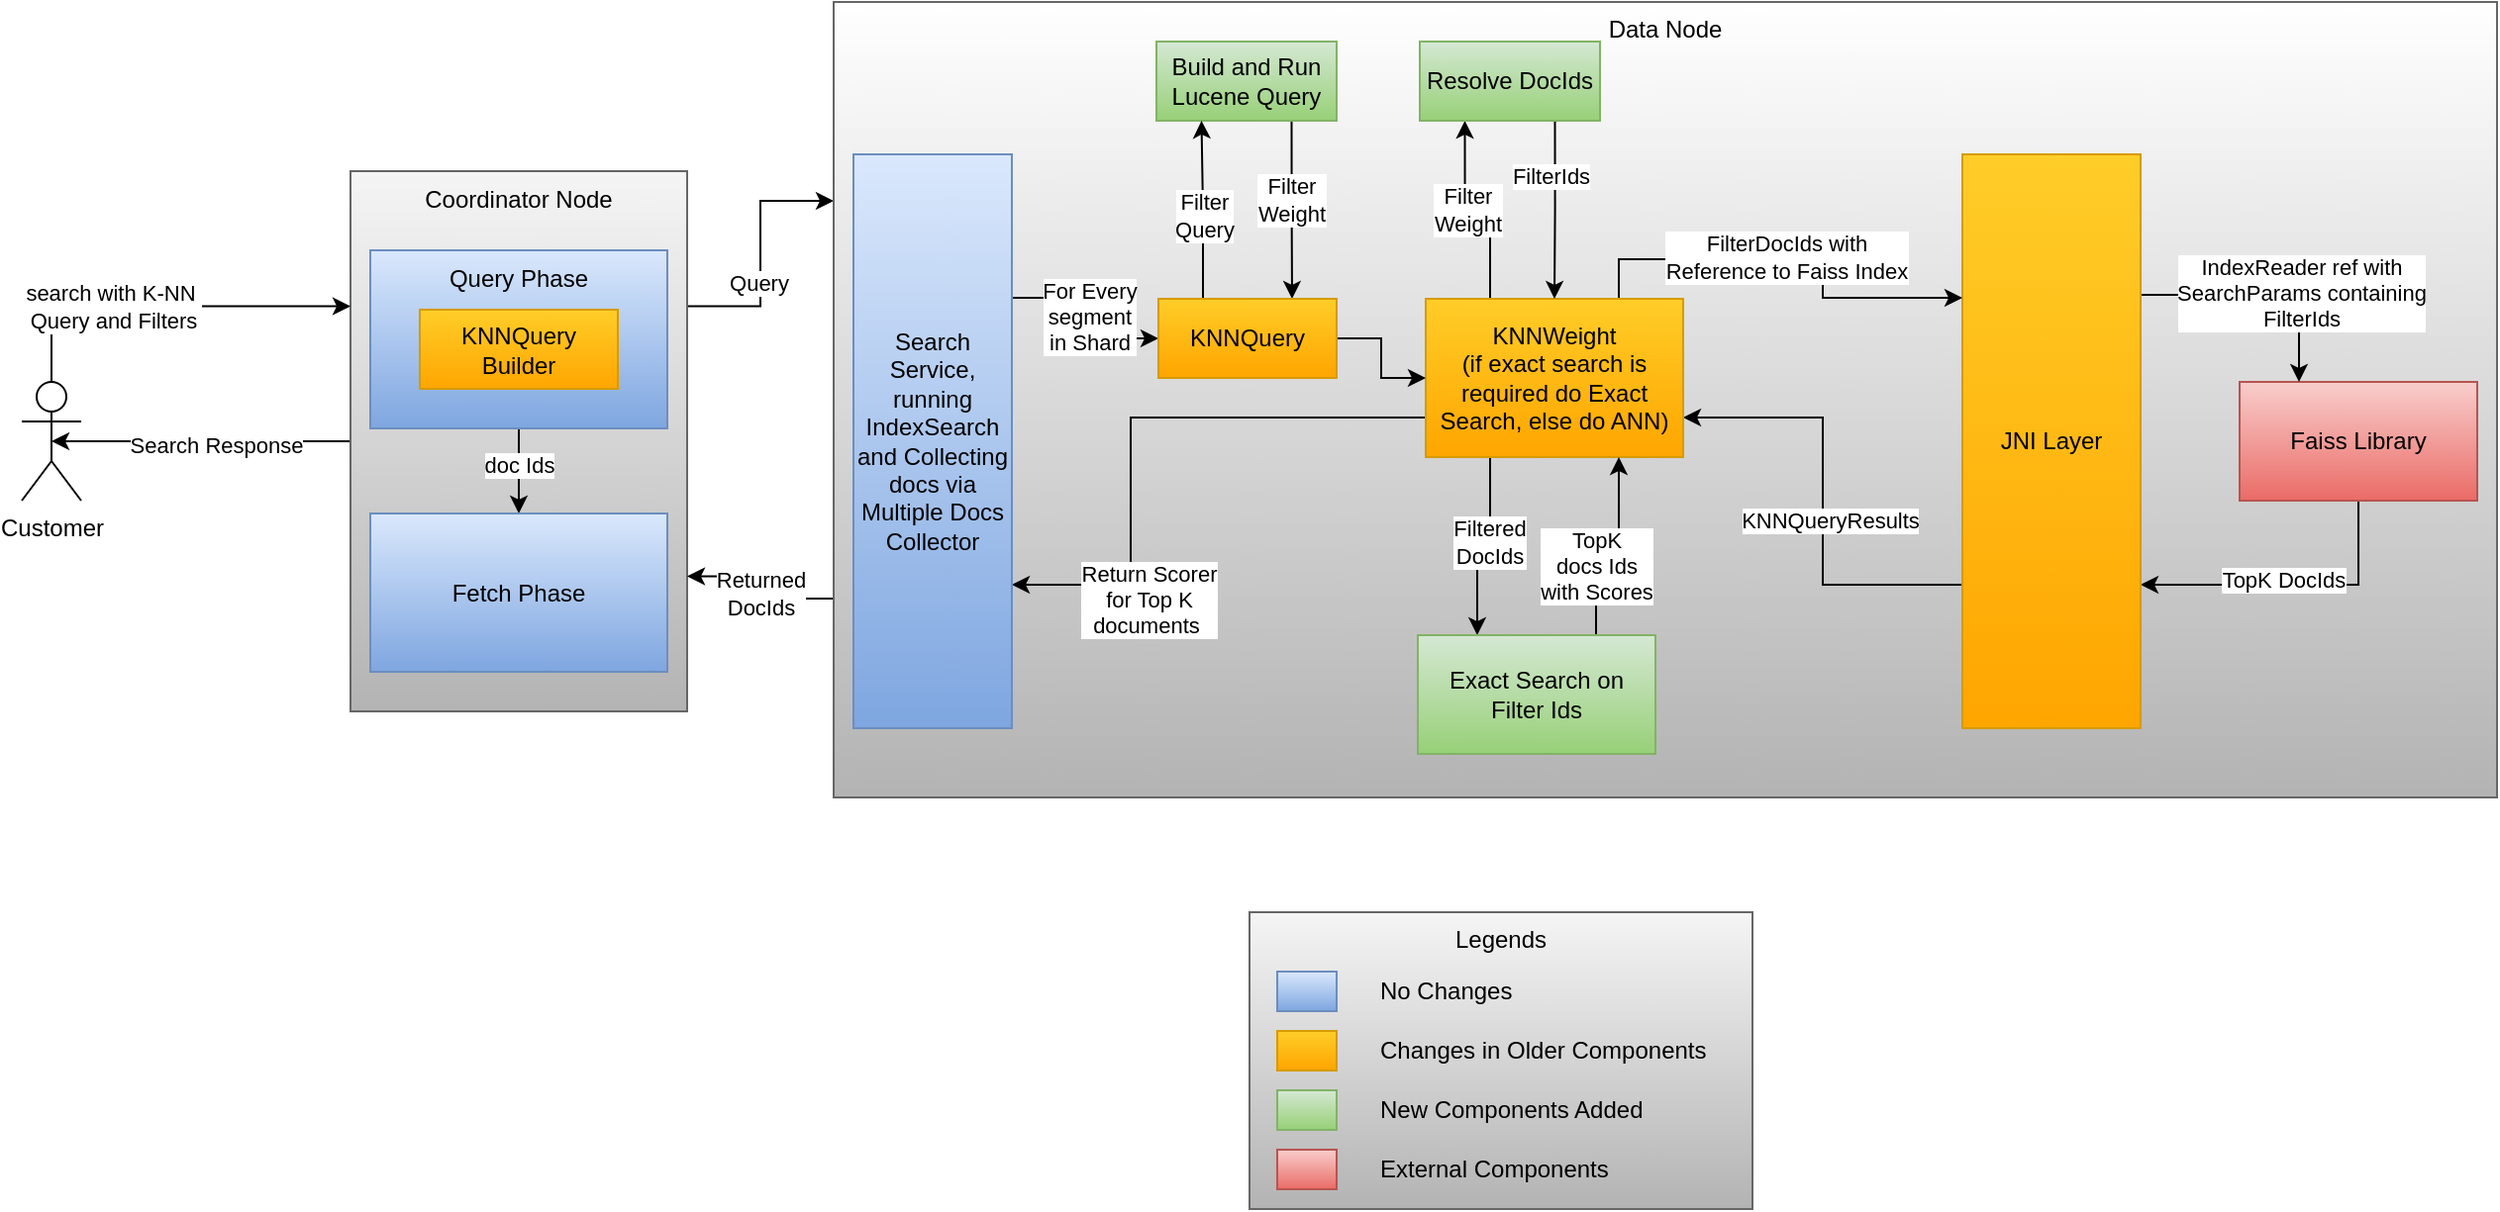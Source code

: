 <mxfile version="21.6.8" type="github" pages="3">
  <diagram name="HLD for Efficient Filtering" id="fewRyJouiZ-n5GqvohV1">
    <mxGraphModel dx="2924" dy="1126" grid="1" gridSize="10" guides="1" tooltips="1" connect="1" arrows="1" fold="1" page="1" pageScale="1" pageWidth="850" pageHeight="1100" math="0" shadow="0">
      <root>
        <mxCell id="0" />
        <mxCell id="1" parent="0" />
        <mxCell id="J7_zZ_q4P6VXWAkWHej_-12" style="edgeStyle=orthogonalEdgeStyle;rounded=0;orthogonalLoop=1;jettySize=auto;html=1;exitX=1;exitY=0.25;exitDx=0;exitDy=0;entryX=0;entryY=0.25;entryDx=0;entryDy=0;" parent="1" source="J7_zZ_q4P6VXWAkWHej_-1" target="J7_zZ_q4P6VXWAkWHej_-2" edge="1">
          <mxGeometry relative="1" as="geometry" />
        </mxCell>
        <mxCell id="J7_zZ_q4P6VXWAkWHej_-33" value="Query" style="edgeLabel;html=1;align=center;verticalAlign=middle;resizable=0;points=[];" parent="J7_zZ_q4P6VXWAkWHej_-12" vertex="1" connectable="0">
          <mxGeometry x="-0.221" y="1" relative="1" as="geometry">
            <mxPoint as="offset" />
          </mxGeometry>
        </mxCell>
        <mxCell id="J7_zZ_q4P6VXWAkWHej_-28" style="edgeStyle=orthogonalEdgeStyle;rounded=0;orthogonalLoop=1;jettySize=auto;html=1;exitX=0;exitY=0.5;exitDx=0;exitDy=0;entryX=0.5;entryY=0.5;entryDx=0;entryDy=0;entryPerimeter=0;" parent="1" source="J7_zZ_q4P6VXWAkWHej_-1" target="J7_zZ_q4P6VXWAkWHej_-9" edge="1">
          <mxGeometry relative="1" as="geometry" />
        </mxCell>
        <mxCell id="J7_zZ_q4P6VXWAkWHej_-37" value="Search Response" style="edgeLabel;html=1;align=center;verticalAlign=middle;resizable=0;points=[];" parent="J7_zZ_q4P6VXWAkWHej_-28" vertex="1" connectable="0">
          <mxGeometry x="-0.082" y="2" relative="1" as="geometry">
            <mxPoint x="1" as="offset" />
          </mxGeometry>
        </mxCell>
        <mxCell id="J7_zZ_q4P6VXWAkWHej_-1" value="Coordinator Node" style="rounded=0;whiteSpace=wrap;html=1;verticalAlign=top;fillColor=#f5f5f5;gradientColor=#b3b3b3;strokeColor=#666666;" parent="1" vertex="1">
          <mxGeometry x="-64" y="155.5" width="170" height="273" as="geometry" />
        </mxCell>
        <mxCell id="J7_zZ_q4P6VXWAkWHej_-13" style="edgeStyle=orthogonalEdgeStyle;rounded=0;orthogonalLoop=1;jettySize=auto;html=1;exitX=0;exitY=0.75;exitDx=0;exitDy=0;entryX=1;entryY=0.75;entryDx=0;entryDy=0;" parent="1" source="J7_zZ_q4P6VXWAkWHej_-2" target="J7_zZ_q4P6VXWAkWHej_-1" edge="1">
          <mxGeometry relative="1" as="geometry" />
        </mxCell>
        <mxCell id="J7_zZ_q4P6VXWAkWHej_-34" value="Returned&lt;br&gt;DocIds" style="edgeLabel;html=1;align=center;verticalAlign=middle;resizable=0;points=[];" parent="J7_zZ_q4P6VXWAkWHej_-13" vertex="1" connectable="0">
          <mxGeometry x="0.36" y="1" relative="1" as="geometry">
            <mxPoint x="10" y="7" as="offset" />
          </mxGeometry>
        </mxCell>
        <mxCell id="J7_zZ_q4P6VXWAkWHej_-2" value="Data Node" style="rounded=0;whiteSpace=wrap;html=1;verticalAlign=top;fillColor=default;gradientColor=#b3b3b3;strokeColor=#666666;" parent="1" vertex="1">
          <mxGeometry x="180" y="70" width="840" height="402" as="geometry" />
        </mxCell>
        <mxCell id="J7_zZ_q4P6VXWAkWHej_-24" style="edgeStyle=orthogonalEdgeStyle;rounded=0;orthogonalLoop=1;jettySize=auto;html=1;exitX=0.5;exitY=1;exitDx=0;exitDy=0;entryX=1;entryY=0.75;entryDx=0;entryDy=0;" parent="1" source="J7_zZ_q4P6VXWAkWHej_-3" target="J7_zZ_q4P6VXWAkWHej_-6" edge="1">
          <mxGeometry relative="1" as="geometry" />
        </mxCell>
        <mxCell id="J7_zZ_q4P6VXWAkWHej_-45" value="TopK DocIds" style="edgeLabel;html=1;align=center;verticalAlign=middle;resizable=0;points=[];" parent="J7_zZ_q4P6VXWAkWHej_-24" vertex="1" connectable="0">
          <mxGeometry x="0.055" y="-3" relative="1" as="geometry">
            <mxPoint as="offset" />
          </mxGeometry>
        </mxCell>
        <mxCell id="J7_zZ_q4P6VXWAkWHej_-3" value="Faiss Library" style="rounded=0;whiteSpace=wrap;html=1;fillColor=#f8cecc;gradientColor=#ea6b66;strokeColor=#b85450;" parent="1" vertex="1">
          <mxGeometry x="890" y="262" width="120" height="60" as="geometry" />
        </mxCell>
        <mxCell id="u5iqaG_iG5zomfBK1Es6-7" style="edgeStyle=orthogonalEdgeStyle;rounded=0;orthogonalLoop=1;jettySize=auto;html=1;exitX=0.75;exitY=1;exitDx=0;exitDy=0;entryX=0.75;entryY=0;entryDx=0;entryDy=0;" parent="1" source="J7_zZ_q4P6VXWAkWHej_-4" target="u5iqaG_iG5zomfBK1Es6-1" edge="1">
          <mxGeometry relative="1" as="geometry" />
        </mxCell>
        <mxCell id="u5iqaG_iG5zomfBK1Es6-9" value="Filter &lt;br&gt;Weight" style="edgeLabel;html=1;align=center;verticalAlign=middle;resizable=0;points=[];" parent="u5iqaG_iG5zomfBK1Es6-7" vertex="1" connectable="0">
          <mxGeometry x="-0.117" y="-1" relative="1" as="geometry">
            <mxPoint as="offset" />
          </mxGeometry>
        </mxCell>
        <mxCell id="J7_zZ_q4P6VXWAkWHej_-4" value="Build and Run Lucene Query" style="rounded=0;whiteSpace=wrap;html=1;fillColor=#d5e8d4;gradientColor=#97d077;strokeColor=#82b366;" parent="1" vertex="1">
          <mxGeometry x="343" y="90" width="91" height="40" as="geometry" />
        </mxCell>
        <mxCell id="J7_zZ_q4P6VXWAkWHej_-23" style="edgeStyle=orthogonalEdgeStyle;rounded=0;orthogonalLoop=1;jettySize=auto;html=1;exitX=1;exitY=0.25;exitDx=0;exitDy=0;" parent="1" source="J7_zZ_q4P6VXWAkWHej_-6" edge="1">
          <mxGeometry relative="1" as="geometry">
            <mxPoint x="920" y="262" as="targetPoint" />
            <Array as="points">
              <mxPoint x="920" y="218" />
            </Array>
          </mxGeometry>
        </mxCell>
        <mxCell id="J7_zZ_q4P6VXWAkWHej_-44" value="IndexReader ref with&lt;br&gt;SearchParams containing&lt;br&gt;FilterIds" style="edgeLabel;html=1;align=center;verticalAlign=middle;resizable=0;points=[];" parent="J7_zZ_q4P6VXWAkWHej_-23" vertex="1" connectable="0">
          <mxGeometry x="0.088" y="1" relative="1" as="geometry">
            <mxPoint x="14" as="offset" />
          </mxGeometry>
        </mxCell>
        <mxCell id="u5iqaG_iG5zomfBK1Es6-10" style="edgeStyle=orthogonalEdgeStyle;rounded=0;orthogonalLoop=1;jettySize=auto;html=1;exitX=0;exitY=0.75;exitDx=0;exitDy=0;entryX=1;entryY=0.75;entryDx=0;entryDy=0;" parent="1" source="J7_zZ_q4P6VXWAkWHej_-6" target="J7_zZ_q4P6VXWAkWHej_-7" edge="1">
          <mxGeometry relative="1" as="geometry" />
        </mxCell>
        <mxCell id="u5iqaG_iG5zomfBK1Es6-11" value="KNNQueryResults" style="edgeLabel;html=1;align=center;verticalAlign=middle;resizable=0;points=[];" parent="u5iqaG_iG5zomfBK1Es6-10" vertex="1" connectable="0">
          <mxGeometry x="-0.082" y="-2" relative="1" as="geometry">
            <mxPoint x="1" as="offset" />
          </mxGeometry>
        </mxCell>
        <mxCell id="J7_zZ_q4P6VXWAkWHej_-6" value="JNI Layer" style="rounded=0;whiteSpace=wrap;html=1;fillColor=#ffcd28;gradientColor=#ffa500;strokeColor=#d79b00;" parent="1" vertex="1">
          <mxGeometry x="750" y="147" width="90" height="290" as="geometry" />
        </mxCell>
        <mxCell id="J7_zZ_q4P6VXWAkWHej_-20" style="edgeStyle=orthogonalEdgeStyle;rounded=0;orthogonalLoop=1;jettySize=auto;html=1;exitX=0.25;exitY=1;exitDx=0;exitDy=0;entryX=0.25;entryY=0;entryDx=0;entryDy=0;" parent="1" source="J7_zZ_q4P6VXWAkWHej_-7" target="J7_zZ_q4P6VXWAkWHej_-8" edge="1">
          <mxGeometry relative="1" as="geometry" />
        </mxCell>
        <mxCell id="J7_zZ_q4P6VXWAkWHej_-42" value="Filtered &lt;br&gt;DocIds" style="edgeLabel;html=1;align=center;verticalAlign=middle;resizable=0;points=[];" parent="J7_zZ_q4P6VXWAkWHej_-20" vertex="1" connectable="0">
          <mxGeometry x="-0.111" y="-1" relative="1" as="geometry">
            <mxPoint as="offset" />
          </mxGeometry>
        </mxCell>
        <mxCell id="J7_zZ_q4P6VXWAkWHej_-21" style="edgeStyle=orthogonalEdgeStyle;rounded=0;orthogonalLoop=1;jettySize=auto;html=1;exitX=0.75;exitY=0;exitDx=0;exitDy=0;entryX=0;entryY=0.25;entryDx=0;entryDy=0;" parent="1" source="J7_zZ_q4P6VXWAkWHej_-7" target="J7_zZ_q4P6VXWAkWHej_-6" edge="1">
          <mxGeometry relative="1" as="geometry" />
        </mxCell>
        <mxCell id="J7_zZ_q4P6VXWAkWHej_-43" value="FilterDocIds with&lt;br&gt;Reference to Faiss Index" style="edgeLabel;html=1;align=center;verticalAlign=middle;resizable=0;points=[];" parent="J7_zZ_q4P6VXWAkWHej_-21" vertex="1" connectable="0">
          <mxGeometry x="-0.017" y="1" relative="1" as="geometry">
            <mxPoint as="offset" />
          </mxGeometry>
        </mxCell>
        <mxCell id="J7_zZ_q4P6VXWAkWHej_-46" style="edgeStyle=orthogonalEdgeStyle;rounded=0;orthogonalLoop=1;jettySize=auto;html=1;exitX=0;exitY=0.75;exitDx=0;exitDy=0;entryX=1;entryY=0.75;entryDx=0;entryDy=0;" parent="1" source="J7_zZ_q4P6VXWAkWHej_-7" target="J7_zZ_q4P6VXWAkWHej_-38" edge="1">
          <mxGeometry relative="1" as="geometry">
            <Array as="points">
              <mxPoint x="330" y="280" />
              <mxPoint x="330" y="365" />
            </Array>
          </mxGeometry>
        </mxCell>
        <mxCell id="J7_zZ_q4P6VXWAkWHej_-47" value="Return Scorer &lt;br&gt;for Top K &lt;br&gt;documents&amp;nbsp;" style="edgeLabel;html=1;align=center;verticalAlign=middle;resizable=0;points=[];" parent="J7_zZ_q4P6VXWAkWHej_-46" vertex="1" connectable="0">
          <mxGeometry x="-0.051" y="1" relative="1" as="geometry">
            <mxPoint x="-1" y="91" as="offset" />
          </mxGeometry>
        </mxCell>
        <mxCell id="u5iqaG_iG5zomfBK1Es6-13" style="edgeStyle=orthogonalEdgeStyle;rounded=0;orthogonalLoop=1;jettySize=auto;html=1;exitX=0.25;exitY=0;exitDx=0;exitDy=0;entryX=0.25;entryY=1;entryDx=0;entryDy=0;" parent="1" source="J7_zZ_q4P6VXWAkWHej_-7" target="u5iqaG_iG5zomfBK1Es6-12" edge="1">
          <mxGeometry relative="1" as="geometry" />
        </mxCell>
        <mxCell id="u5iqaG_iG5zomfBK1Es6-15" value="Filter&lt;br&gt;Weight" style="edgeLabel;html=1;align=center;verticalAlign=middle;resizable=0;points=[];" parent="u5iqaG_iG5zomfBK1Es6-13" vertex="1" connectable="0">
          <mxGeometry x="0.13" y="-1" relative="1" as="geometry">
            <mxPoint as="offset" />
          </mxGeometry>
        </mxCell>
        <mxCell id="J7_zZ_q4P6VXWAkWHej_-7" value="KNNWeight&lt;br&gt;(if exact search is required do Exact Search, else do ANN)" style="rounded=0;whiteSpace=wrap;html=1;fillColor=#ffcd28;gradientColor=#ffa500;strokeColor=#d79b00;" parent="1" vertex="1">
          <mxGeometry x="479" y="220" width="130" height="80" as="geometry" />
        </mxCell>
        <mxCell id="J7_zZ_q4P6VXWAkWHej_-29" style="edgeStyle=orthogonalEdgeStyle;rounded=0;orthogonalLoop=1;jettySize=auto;html=1;exitX=0.75;exitY=0;exitDx=0;exitDy=0;entryX=0.75;entryY=1;entryDx=0;entryDy=0;" parent="1" source="J7_zZ_q4P6VXWAkWHej_-8" target="J7_zZ_q4P6VXWAkWHej_-7" edge="1">
          <mxGeometry relative="1" as="geometry" />
        </mxCell>
        <mxCell id="J7_zZ_q4P6VXWAkWHej_-41" value="TopK&lt;br&gt;docs Ids &lt;br&gt;with Scores" style="edgeLabel;html=1;align=center;verticalAlign=middle;resizable=0;points=[];" parent="J7_zZ_q4P6VXWAkWHej_-29" vertex="1" connectable="0">
          <mxGeometry x="-0.309" relative="1" as="geometry">
            <mxPoint as="offset" />
          </mxGeometry>
        </mxCell>
        <mxCell id="J7_zZ_q4P6VXWAkWHej_-8" value="Exact Search on Filter Ids" style="rounded=0;whiteSpace=wrap;html=1;fillColor=#d5e8d4;gradientColor=#97d077;strokeColor=#82b366;" parent="1" vertex="1">
          <mxGeometry x="475" y="390" width="120" height="60" as="geometry" />
        </mxCell>
        <mxCell id="J7_zZ_q4P6VXWAkWHej_-35" style="edgeStyle=orthogonalEdgeStyle;rounded=0;orthogonalLoop=1;jettySize=auto;html=1;exitX=0.5;exitY=0;exitDx=0;exitDy=0;exitPerimeter=0;entryX=0;entryY=0.25;entryDx=0;entryDy=0;" parent="1" source="J7_zZ_q4P6VXWAkWHej_-9" target="J7_zZ_q4P6VXWAkWHej_-1" edge="1">
          <mxGeometry relative="1" as="geometry" />
        </mxCell>
        <mxCell id="J7_zZ_q4P6VXWAkWHej_-36" value="search with K-NN&amp;nbsp;&lt;br&gt;Query and Filters" style="edgeLabel;html=1;align=center;verticalAlign=middle;resizable=0;points=[];" parent="J7_zZ_q4P6VXWAkWHej_-35" vertex="1" connectable="0">
          <mxGeometry x="-0.273" relative="1" as="geometry">
            <mxPoint as="offset" />
          </mxGeometry>
        </mxCell>
        <mxCell id="J7_zZ_q4P6VXWAkWHej_-9" value="Customer" style="shape=umlActor;verticalLabelPosition=bottom;verticalAlign=top;html=1;outlineConnect=0;" parent="1" vertex="1">
          <mxGeometry x="-230" y="262" width="30" height="60" as="geometry" />
        </mxCell>
        <mxCell id="J7_zZ_q4P6VXWAkWHej_-31" style="edgeStyle=orthogonalEdgeStyle;rounded=0;orthogonalLoop=1;jettySize=auto;html=1;exitX=0.5;exitY=1;exitDx=0;exitDy=0;entryX=0.5;entryY=0;entryDx=0;entryDy=0;" parent="1" source="J7_zZ_q4P6VXWAkWHej_-25" target="J7_zZ_q4P6VXWAkWHej_-26" edge="1">
          <mxGeometry relative="1" as="geometry" />
        </mxCell>
        <mxCell id="J7_zZ_q4P6VXWAkWHej_-32" value="doc Ids" style="edgeLabel;html=1;align=center;verticalAlign=middle;resizable=0;points=[];" parent="J7_zZ_q4P6VXWAkWHej_-31" vertex="1" connectable="0">
          <mxGeometry x="-0.163" relative="1" as="geometry">
            <mxPoint as="offset" />
          </mxGeometry>
        </mxCell>
        <mxCell id="J7_zZ_q4P6VXWAkWHej_-25" value="Query Phase" style="rounded=0;whiteSpace=wrap;html=1;verticalAlign=top;fillColor=#dae8fc;gradientColor=#7ea6e0;strokeColor=#6c8ebf;" parent="1" vertex="1">
          <mxGeometry x="-54" y="195.5" width="150" height="90" as="geometry" />
        </mxCell>
        <mxCell id="J7_zZ_q4P6VXWAkWHej_-26" value="Fetch Phase" style="rounded=0;whiteSpace=wrap;html=1;verticalAlign=middle;fillColor=#dae8fc;gradientColor=#7ea6e0;strokeColor=#6c8ebf;" parent="1" vertex="1">
          <mxGeometry x="-54" y="328.5" width="150" height="80" as="geometry" />
        </mxCell>
        <mxCell id="J7_zZ_q4P6VXWAkWHej_-27" value="KNNQuery Builder" style="rounded=0;whiteSpace=wrap;html=1;fillColor=#ffcd28;gradientColor=#ffa500;strokeColor=#d79b00;" parent="1" vertex="1">
          <mxGeometry x="-29" y="225.5" width="100" height="40" as="geometry" />
        </mxCell>
        <mxCell id="J7_zZ_q4P6VXWAkWHej_-39" style="edgeStyle=orthogonalEdgeStyle;rounded=0;orthogonalLoop=1;jettySize=auto;html=1;exitX=1;exitY=0.25;exitDx=0;exitDy=0;entryX=0;entryY=0.5;entryDx=0;entryDy=0;" parent="1" source="J7_zZ_q4P6VXWAkWHej_-38" target="u5iqaG_iG5zomfBK1Es6-1" edge="1">
          <mxGeometry relative="1" as="geometry" />
        </mxCell>
        <mxCell id="J7_zZ_q4P6VXWAkWHej_-40" value="For Every&lt;br&gt;segment&lt;br&gt;in Shard" style="edgeLabel;html=1;align=center;verticalAlign=middle;resizable=0;points=[];labelBackgroundColor=default;" parent="J7_zZ_q4P6VXWAkWHej_-39" vertex="1" connectable="0">
          <mxGeometry x="-0.023" y="1" relative="1" as="geometry">
            <mxPoint x="1" as="offset" />
          </mxGeometry>
        </mxCell>
        <mxCell id="J7_zZ_q4P6VXWAkWHej_-38" value="Search Service, running IndexSearch and Collecting docs via Multiple Docs Collector" style="rounded=0;whiteSpace=wrap;html=1;fillColor=#dae8fc;gradientColor=#7ea6e0;strokeColor=#6c8ebf;" parent="1" vertex="1">
          <mxGeometry x="190" y="147" width="80" height="290" as="geometry" />
        </mxCell>
        <mxCell id="J7_zZ_q4P6VXWAkWHej_-50" value="Legends" style="rounded=0;whiteSpace=wrap;html=1;verticalAlign=top;fillColor=#f5f5f5;gradientColor=#b3b3b3;strokeColor=#666666;" parent="1" vertex="1">
          <mxGeometry x="390" y="530" width="254" height="150" as="geometry" />
        </mxCell>
        <mxCell id="J7_zZ_q4P6VXWAkWHej_-51" value="" style="rounded=0;whiteSpace=wrap;html=1;fillColor=#dae8fc;gradientColor=#7ea6e0;strokeColor=#6c8ebf;" parent="1" vertex="1">
          <mxGeometry x="404" y="560" width="30" height="20" as="geometry" />
        </mxCell>
        <mxCell id="J7_zZ_q4P6VXWAkWHej_-52" value="No Changes&amp;nbsp;" style="text;html=1;strokeColor=none;fillColor=none;align=left;verticalAlign=middle;whiteSpace=wrap;rounded=0;" parent="1" vertex="1">
          <mxGeometry x="454" y="555" width="180" height="30" as="geometry" />
        </mxCell>
        <mxCell id="J7_zZ_q4P6VXWAkWHej_-53" value="" style="rounded=0;whiteSpace=wrap;html=1;fillColor=#ffcd28;gradientColor=#ffa500;strokeColor=#d79b00;" parent="1" vertex="1">
          <mxGeometry x="404" y="590" width="30" height="20" as="geometry" />
        </mxCell>
        <mxCell id="J7_zZ_q4P6VXWAkWHej_-55" value="" style="rounded=0;whiteSpace=wrap;html=1;fillColor=#d5e8d4;gradientColor=#97d077;strokeColor=#82b366;" parent="1" vertex="1">
          <mxGeometry x="404" y="620" width="30" height="20" as="geometry" />
        </mxCell>
        <mxCell id="J7_zZ_q4P6VXWAkWHej_-56" value="New Components Added" style="text;html=1;strokeColor=none;fillColor=none;align=left;verticalAlign=middle;whiteSpace=wrap;rounded=0;" parent="1" vertex="1">
          <mxGeometry x="454" y="615" width="180" height="30" as="geometry" />
        </mxCell>
        <mxCell id="J7_zZ_q4P6VXWAkWHej_-57" value="" style="rounded=0;whiteSpace=wrap;html=1;fillColor=#f8cecc;gradientColor=#ea6b66;strokeColor=#b85450;" parent="1" vertex="1">
          <mxGeometry x="404" y="650" width="30" height="20" as="geometry" />
        </mxCell>
        <mxCell id="J7_zZ_q4P6VXWAkWHej_-58" value="External Components" style="text;html=1;strokeColor=none;fillColor=none;align=left;verticalAlign=middle;whiteSpace=wrap;rounded=0;" parent="1" vertex="1">
          <mxGeometry x="454" y="645" width="180" height="30" as="geometry" />
        </mxCell>
        <mxCell id="J7_zZ_q4P6VXWAkWHej_-61" value="Changes in Older Components" style="text;html=1;strokeColor=none;fillColor=none;align=left;verticalAlign=middle;whiteSpace=wrap;rounded=0;" parent="1" vertex="1">
          <mxGeometry x="454" y="585" width="180" height="30" as="geometry" />
        </mxCell>
        <mxCell id="u5iqaG_iG5zomfBK1Es6-5" style="edgeStyle=orthogonalEdgeStyle;rounded=0;orthogonalLoop=1;jettySize=auto;html=1;exitX=1;exitY=0.5;exitDx=0;exitDy=0;entryX=0;entryY=0.5;entryDx=0;entryDy=0;" parent="1" source="u5iqaG_iG5zomfBK1Es6-1" target="J7_zZ_q4P6VXWAkWHej_-7" edge="1">
          <mxGeometry relative="1" as="geometry" />
        </mxCell>
        <mxCell id="u5iqaG_iG5zomfBK1Es6-6" style="edgeStyle=orthogonalEdgeStyle;rounded=0;orthogonalLoop=1;jettySize=auto;html=1;exitX=0.25;exitY=0;exitDx=0;exitDy=0;entryX=0.25;entryY=1;entryDx=0;entryDy=0;" parent="1" source="u5iqaG_iG5zomfBK1Es6-1" target="J7_zZ_q4P6VXWAkWHej_-4" edge="1">
          <mxGeometry relative="1" as="geometry" />
        </mxCell>
        <mxCell id="u5iqaG_iG5zomfBK1Es6-8" value="Filter&lt;br&gt;Query" style="edgeLabel;html=1;align=center;verticalAlign=middle;resizable=0;points=[];" parent="u5iqaG_iG5zomfBK1Es6-6" vertex="1" connectable="0">
          <mxGeometry x="-0.079" relative="1" as="geometry">
            <mxPoint as="offset" />
          </mxGeometry>
        </mxCell>
        <mxCell id="u5iqaG_iG5zomfBK1Es6-1" value="KNNQuery" style="rounded=0;whiteSpace=wrap;html=1;fillColor=#ffcd28;gradientColor=#ffa500;strokeColor=#d79b00;" parent="1" vertex="1">
          <mxGeometry x="344" y="220" width="90" height="40" as="geometry" />
        </mxCell>
        <mxCell id="u5iqaG_iG5zomfBK1Es6-14" style="edgeStyle=orthogonalEdgeStyle;rounded=0;orthogonalLoop=1;jettySize=auto;html=1;exitX=0.75;exitY=1;exitDx=0;exitDy=0;" parent="1" source="u5iqaG_iG5zomfBK1Es6-12" target="J7_zZ_q4P6VXWAkWHej_-7" edge="1">
          <mxGeometry relative="1" as="geometry" />
        </mxCell>
        <mxCell id="u5iqaG_iG5zomfBK1Es6-16" value="FilterIds" style="edgeLabel;html=1;align=center;verticalAlign=middle;resizable=0;points=[];" parent="u5iqaG_iG5zomfBK1Es6-14" vertex="1" connectable="0">
          <mxGeometry x="-0.386" y="-3" relative="1" as="geometry">
            <mxPoint as="offset" />
          </mxGeometry>
        </mxCell>
        <mxCell id="u5iqaG_iG5zomfBK1Es6-12" value="Resolve DocIds" style="rounded=0;whiteSpace=wrap;html=1;fillColor=#d5e8d4;gradientColor=#97d077;strokeColor=#82b366;" parent="1" vertex="1">
          <mxGeometry x="476" y="90" width="91" height="40" as="geometry" />
        </mxCell>
      </root>
    </mxGraphModel>
  </diagram>
  <diagram id="v1FJ2opsqAbNe5-AVXR2" name="Architecture HLD">
    <mxGraphModel dx="2074" dy="1126" grid="1" gridSize="10" guides="1" tooltips="1" connect="1" arrows="1" fold="1" page="1" pageScale="1" pageWidth="850" pageHeight="1100" math="0" shadow="0">
      <root>
        <mxCell id="0" />
        <mxCell id="1" parent="0" />
        <mxCell id="RzpBTZFtxhuImNjHKxhw-1" value="OpenSearch Index" style="rounded=0;whiteSpace=wrap;html=1;verticalAlign=top;fillColor=#f5f5f5;gradientColor=#b3b3b3;strokeColor=#666666;" parent="1" vertex="1">
          <mxGeometry x="200" y="100" width="430" height="120" as="geometry" />
        </mxCell>
        <mxCell id="RzpBTZFtxhuImNjHKxhw-2" value="Lucene Index" style="rounded=0;whiteSpace=wrap;html=1;verticalAlign=top;fillColor=#f5f5f5;gradientColor=#b3b3b3;strokeColor=#666666;" parent="1" vertex="1">
          <mxGeometry x="200" y="240" width="430" height="150" as="geometry" />
        </mxCell>
        <mxCell id="RzpBTZFtxhuImNjHKxhw-3" value="Lucene Segment" style="rounded=0;whiteSpace=wrap;html=1;verticalAlign=top;fillColor=#f5f5f5;gradientColor=#b3b3b3;strokeColor=#666666;" parent="1" vertex="1">
          <mxGeometry x="200" y="430" width="430" height="180" as="geometry" />
        </mxCell>
        <mxCell id="RzpBTZFtxhuImNjHKxhw-4" value="OpenSearch Shard == Lucene Index" style="rounded=0;whiteSpace=wrap;html=1;fillColor=#d5e8d4;gradientColor=#97d077;strokeColor=#82b366;" parent="1" vertex="1">
          <mxGeometry x="210" y="130" width="200" height="60" as="geometry" />
        </mxCell>
        <mxCell id="RzpBTZFtxhuImNjHKxhw-6" value="OpenSearch Shard == Lucene Index" style="rounded=0;whiteSpace=wrap;html=1;fillColor=#d5e8d4;gradientColor=#97d077;strokeColor=#82b366;" parent="1" vertex="1">
          <mxGeometry x="422" y="130" width="200" height="60" as="geometry" />
        </mxCell>
        <mxCell id="RzpBTZFtxhuImNjHKxhw-7" value="Lucene Segments" style="rounded=0;whiteSpace=wrap;html=1;fillColor=#d5e8d4;gradientColor=#97d077;strokeColor=#82b366;" parent="1" vertex="1">
          <mxGeometry x="315" y="270" width="200" height="30" as="geometry" />
        </mxCell>
        <mxCell id="RzpBTZFtxhuImNjHKxhw-9" value="Lucene Segments" style="rounded=0;whiteSpace=wrap;html=1;fillColor=#d5e8d4;gradientColor=#97d077;strokeColor=#82b366;" parent="1" vertex="1">
          <mxGeometry x="315" y="310" width="200" height="30" as="geometry" />
        </mxCell>
        <mxCell id="RzpBTZFtxhuImNjHKxhw-10" value="Lucene Segments" style="rounded=0;whiteSpace=wrap;html=1;fillColor=#d5e8d4;gradientColor=#97d077;strokeColor=#82b366;" parent="1" vertex="1">
          <mxGeometry x="315" y="350" width="200" height="30" as="geometry" />
        </mxCell>
        <mxCell id="RzpBTZFtxhuImNjHKxhw-12" value=".frq" style="shape=note;whiteSpace=wrap;html=1;backgroundOutline=1;darkOpacity=0.05;fillColor=#d5e8d4;gradientColor=#97d077;strokeColor=#82b366;" parent="1" vertex="1">
          <mxGeometry x="330" y="470" width="75" height="90" as="geometry" />
        </mxCell>
        <mxCell id="RzpBTZFtxhuImNjHKxhw-13" value=".&amp;lt;k-nnEngine&amp;gt; file" style="shape=note;whiteSpace=wrap;html=1;backgroundOutline=1;darkOpacity=0.05;fillColor=#ffcd28;gradientColor=#ffa500;strokeColor=#d79b00;" parent="1" vertex="1">
          <mxGeometry x="420" y="470" width="85" height="90" as="geometry" />
        </mxCell>
        <mxCell id="RzpBTZFtxhuImNjHKxhw-14" value="...and many more filed" style="shape=note;whiteSpace=wrap;html=1;backgroundOutline=1;darkOpacity=0.05;fillColor=#d5e8d4;gradientColor=#97d077;strokeColor=#82b366;" parent="1" vertex="1">
          <mxGeometry x="530" y="470" width="75" height="90" as="geometry" />
        </mxCell>
        <mxCell id="RzpBTZFtxhuImNjHKxhw-15" value=".fdt" style="shape=note;whiteSpace=wrap;html=1;backgroundOutline=1;darkOpacity=0.05;fillColor=#d5e8d4;gradientColor=#97d077;strokeColor=#82b366;" parent="1" vertex="1">
          <mxGeometry x="230" y="470" width="75" height="90" as="geometry" />
        </mxCell>
        <mxCell id="qH_x78u17u1Xfr5f-L72-1" value="Legends" style="rounded=0;whiteSpace=wrap;html=1;verticalAlign=top;fillColor=#f5f5f5;gradientColor=#b3b3b3;strokeColor=#666666;" parent="1" vertex="1">
          <mxGeometry x="680" y="240" width="254" height="100" as="geometry" />
        </mxCell>
        <mxCell id="qH_x78u17u1Xfr5f-L72-2" value="" style="rounded=0;whiteSpace=wrap;html=1;fillColor=#d5e8d4;gradientColor=#97d077;strokeColor=#82b366;" parent="1" vertex="1">
          <mxGeometry x="694" y="270" width="30" height="20" as="geometry" />
        </mxCell>
        <mxCell id="qH_x78u17u1Xfr5f-L72-3" value="No Changes&amp;nbsp;" style="text;html=1;strokeColor=none;fillColor=none;align=left;verticalAlign=middle;whiteSpace=wrap;rounded=0;" parent="1" vertex="1">
          <mxGeometry x="744" y="265" width="180" height="30" as="geometry" />
        </mxCell>
        <mxCell id="qH_x78u17u1Xfr5f-L72-4" value="" style="rounded=0;whiteSpace=wrap;html=1;fillColor=#ffcd28;gradientColor=#ffa500;strokeColor=#d79b00;" parent="1" vertex="1">
          <mxGeometry x="694" y="300" width="30" height="20" as="geometry" />
        </mxCell>
        <mxCell id="qH_x78u17u1Xfr5f-L72-9" value="K-NN HNSW Algo specific file" style="text;html=1;strokeColor=none;fillColor=none;align=left;verticalAlign=middle;whiteSpace=wrap;rounded=0;" parent="1" vertex="1">
          <mxGeometry x="744" y="295" width="180" height="30" as="geometry" />
        </mxCell>
      </root>
    </mxGraphModel>
  </diagram>
  <diagram id="uHRZizEiDvDGspDT3_CZ" name="Pre-filter Algorithm">
    <mxGraphModel dx="2074" dy="1126" grid="1" gridSize="10" guides="1" tooltips="1" connect="1" arrows="1" fold="1" page="1" pageScale="1" pageWidth="850" pageHeight="1100" math="0" shadow="0">
      <root>
        <mxCell id="0" />
        <mxCell id="1" parent="0" />
        <mxCell id="SkoKaosBteE8ehi_c4XM-10" style="edgeStyle=orthogonalEdgeStyle;rounded=0;orthogonalLoop=1;jettySize=auto;html=1;exitX=0.5;exitY=1;exitDx=0;exitDy=0;" parent="1" source="SkoKaosBteE8ehi_c4XM-1" target="SkoKaosBteE8ehi_c4XM-2" edge="1">
          <mxGeometry relative="1" as="geometry" />
        </mxCell>
        <mxCell id="SkoKaosBteE8ehi_c4XM-1" value="Apply Filter to N documents, P documents are returned" style="rounded=1;whiteSpace=wrap;html=1;fillColor=#dae8fc;strokeColor=#6c8ebf;" parent="1" vertex="1">
          <mxGeometry x="300" y="130" width="150" height="80" as="geometry" />
        </mxCell>
        <mxCell id="SkoKaosBteE8ehi_c4XM-8" style="edgeStyle=orthogonalEdgeStyle;rounded=0;orthogonalLoop=1;jettySize=auto;html=1;exitX=1;exitY=0.5;exitDx=0;exitDy=0;" parent="1" source="SkoKaosBteE8ehi_c4XM-2" target="SkoKaosBteE8ehi_c4XM-5" edge="1">
          <mxGeometry relative="1" as="geometry" />
        </mxCell>
        <mxCell id="T-j45mwcTdiqUhm8q4lE-14" value="Yes" style="edgeLabel;html=1;align=center;verticalAlign=middle;resizable=0;points=[];" vertex="1" connectable="0" parent="SkoKaosBteE8ehi_c4XM-8">
          <mxGeometry x="-0.675" y="3" relative="1" as="geometry">
            <mxPoint as="offset" />
          </mxGeometry>
        </mxCell>
        <mxCell id="T-j45mwcTdiqUhm8q4lE-11" style="edgeStyle=orthogonalEdgeStyle;rounded=0;orthogonalLoop=1;jettySize=auto;html=1;exitX=0.5;exitY=1;exitDx=0;exitDy=0;entryX=0.5;entryY=0;entryDx=0;entryDy=0;" edge="1" parent="1" source="SkoKaosBteE8ehi_c4XM-2" target="T-j45mwcTdiqUhm8q4lE-10">
          <mxGeometry relative="1" as="geometry" />
        </mxCell>
        <mxCell id="T-j45mwcTdiqUhm8q4lE-12" value="Yes" style="edgeLabel;html=1;align=center;verticalAlign=middle;resizable=0;points=[];" vertex="1" connectable="0" parent="T-j45mwcTdiqUhm8q4lE-11">
          <mxGeometry x="-0.12" y="2" relative="1" as="geometry">
            <mxPoint as="offset" />
          </mxGeometry>
        </mxCell>
        <mxCell id="SkoKaosBteE8ehi_c4XM-2" value="P &amp;lt;= K" style="rhombus;whiteSpace=wrap;html=1;fillColor=#fff2cc;strokeColor=#d6b656;" parent="1" vertex="1">
          <mxGeometry x="325" y="280" width="100" height="90" as="geometry" />
        </mxCell>
        <mxCell id="SkoKaosBteE8ehi_c4XM-3" value="End" style="ellipse;whiteSpace=wrap;html=1;fillColor=#f8cecc;strokeColor=#b85450;" parent="1" vertex="1">
          <mxGeometry x="500" y="1320" width="120" height="80" as="geometry" />
        </mxCell>
        <mxCell id="T-j45mwcTdiqUhm8q4lE-3" style="edgeStyle=orthogonalEdgeStyle;rounded=0;orthogonalLoop=1;jettySize=auto;html=1;exitX=0.5;exitY=1;exitDx=0;exitDy=0;entryX=0.5;entryY=0;entryDx=0;entryDy=0;" edge="1" parent="1" source="SkoKaosBteE8ehi_c4XM-4" target="T-j45mwcTdiqUhm8q4lE-2">
          <mxGeometry relative="1" as="geometry" />
        </mxCell>
        <mxCell id="T-j45mwcTdiqUhm8q4lE-32" value="R results returned from Search" style="edgeLabel;html=1;align=center;verticalAlign=middle;resizable=0;points=[];" vertex="1" connectable="0" parent="T-j45mwcTdiqUhm8q4lE-3">
          <mxGeometry x="-0.179" y="2" relative="1" as="geometry">
            <mxPoint x="1" y="1" as="offset" />
          </mxGeometry>
        </mxCell>
        <mxCell id="SkoKaosBteE8ehi_c4XM-4" value="Perform Approximate Nearest Neighbor Search over N documents, skipping adding documents not in P&amp;nbsp;" style="rounded=1;whiteSpace=wrap;html=1;fillColor=#dae8fc;strokeColor=#6c8ebf;" parent="1" vertex="1">
          <mxGeometry x="300" y="910" width="150" height="80" as="geometry" />
        </mxCell>
        <mxCell id="T-j45mwcTdiqUhm8q4lE-8" style="edgeStyle=orthogonalEdgeStyle;rounded=0;orthogonalLoop=1;jettySize=auto;html=1;exitX=0.5;exitY=1;exitDx=0;exitDy=0;entryX=1;entryY=0.5;entryDx=0;entryDy=0;" edge="1" parent="1" source="SkoKaosBteE8ehi_c4XM-5" target="SkoKaosBteE8ehi_c4XM-3">
          <mxGeometry relative="1" as="geometry" />
        </mxCell>
        <mxCell id="SkoKaosBteE8ehi_c4XM-5" value="Perform Exact Search on P documents" style="rounded=1;whiteSpace=wrap;html=1;fillColor=#dae8fc;strokeColor=#6c8ebf;" parent="1" vertex="1">
          <mxGeometry x="670" y="1105" width="150" height="80" as="geometry" />
        </mxCell>
        <mxCell id="T-j45mwcTdiqUhm8q4lE-4" style="edgeStyle=orthogonalEdgeStyle;rounded=0;orthogonalLoop=1;jettySize=auto;html=1;exitX=1;exitY=0.5;exitDx=0;exitDy=0;entryX=0;entryY=0.5;entryDx=0;entryDy=0;" edge="1" parent="1" source="T-j45mwcTdiqUhm8q4lE-2" target="SkoKaosBteE8ehi_c4XM-5">
          <mxGeometry relative="1" as="geometry" />
        </mxCell>
        <mxCell id="T-j45mwcTdiqUhm8q4lE-5" value="Yes" style="edgeLabel;html=1;align=center;verticalAlign=middle;resizable=0;points=[];" vertex="1" connectable="0" parent="T-j45mwcTdiqUhm8q4lE-4">
          <mxGeometry x="-0.221" relative="1" as="geometry">
            <mxPoint as="offset" />
          </mxGeometry>
        </mxCell>
        <mxCell id="T-j45mwcTdiqUhm8q4lE-6" style="edgeStyle=orthogonalEdgeStyle;rounded=0;orthogonalLoop=1;jettySize=auto;html=1;exitX=0.5;exitY=1;exitDx=0;exitDy=0;entryX=0;entryY=0.5;entryDx=0;entryDy=0;" edge="1" parent="1" source="T-j45mwcTdiqUhm8q4lE-2" target="SkoKaosBteE8ehi_c4XM-3">
          <mxGeometry relative="1" as="geometry" />
        </mxCell>
        <mxCell id="T-j45mwcTdiqUhm8q4lE-7" value="No" style="edgeLabel;html=1;align=center;verticalAlign=middle;resizable=0;points=[];" vertex="1" connectable="0" parent="T-j45mwcTdiqUhm8q4lE-6">
          <mxGeometry x="-0.721" y="-3" relative="1" as="geometry">
            <mxPoint as="offset" />
          </mxGeometry>
        </mxCell>
        <mxCell id="T-j45mwcTdiqUhm8q4lE-2" value="Results &amp;lt; K and P &amp;gt;= K" style="rhombus;whiteSpace=wrap;html=1;fillColor=#fff2cc;strokeColor=#d6b656;" vertex="1" parent="1">
          <mxGeometry x="295" y="1070" width="160" height="150" as="geometry" />
        </mxCell>
        <mxCell id="T-j45mwcTdiqUhm8q4lE-18" style="edgeStyle=orthogonalEdgeStyle;rounded=0;orthogonalLoop=1;jettySize=auto;html=1;exitX=0.5;exitY=1;exitDx=0;exitDy=0;entryX=0.5;entryY=0;entryDx=0;entryDy=0;" edge="1" parent="1" source="T-j45mwcTdiqUhm8q4lE-10" target="T-j45mwcTdiqUhm8q4lE-17">
          <mxGeometry relative="1" as="geometry" />
        </mxCell>
        <mxCell id="T-j45mwcTdiqUhm8q4lE-19" value="Yes" style="edgeLabel;html=1;align=center;verticalAlign=middle;resizable=0;points=[];" vertex="1" connectable="0" parent="T-j45mwcTdiqUhm8q4lE-18">
          <mxGeometry x="-0.057" y="1" relative="1" as="geometry">
            <mxPoint as="offset" />
          </mxGeometry>
        </mxCell>
        <mxCell id="T-j45mwcTdiqUhm8q4lE-26" style="edgeStyle=orthogonalEdgeStyle;rounded=0;orthogonalLoop=1;jettySize=auto;html=1;exitX=0;exitY=0.5;exitDx=0;exitDy=0;entryX=0.5;entryY=0;entryDx=0;entryDy=0;" edge="1" parent="1" source="T-j45mwcTdiqUhm8q4lE-10" target="T-j45mwcTdiqUhm8q4lE-23">
          <mxGeometry relative="1" as="geometry" />
        </mxCell>
        <mxCell id="T-j45mwcTdiqUhm8q4lE-27" value="No" style="edgeLabel;html=1;align=center;verticalAlign=middle;resizable=0;points=[];" vertex="1" connectable="0" parent="T-j45mwcTdiqUhm8q4lE-26">
          <mxGeometry x="-0.008" relative="1" as="geometry">
            <mxPoint as="offset" />
          </mxGeometry>
        </mxCell>
        <mxCell id="T-j45mwcTdiqUhm8q4lE-10" value="is FilterThreshold Set" style="rhombus;whiteSpace=wrap;html=1;fillColor=#fff2cc;strokeColor=#d6b656;" vertex="1" parent="1">
          <mxGeometry x="310" y="440" width="130" height="110" as="geometry" />
        </mxCell>
        <mxCell id="T-j45mwcTdiqUhm8q4lE-20" style="edgeStyle=orthogonalEdgeStyle;rounded=0;orthogonalLoop=1;jettySize=auto;html=1;exitX=1;exitY=0.5;exitDx=0;exitDy=0;entryX=0.5;entryY=0;entryDx=0;entryDy=0;" edge="1" parent="1" source="T-j45mwcTdiqUhm8q4lE-17" target="SkoKaosBteE8ehi_c4XM-5">
          <mxGeometry relative="1" as="geometry" />
        </mxCell>
        <mxCell id="T-j45mwcTdiqUhm8q4lE-21" value="Yes" style="edgeLabel;html=1;align=center;verticalAlign=middle;resizable=0;points=[];" vertex="1" connectable="0" parent="T-j45mwcTdiqUhm8q4lE-20">
          <mxGeometry x="-0.353" relative="1" as="geometry">
            <mxPoint x="-64" as="offset" />
          </mxGeometry>
        </mxCell>
        <mxCell id="T-j45mwcTdiqUhm8q4lE-17" value="P &amp;lt;= Filtered &lt;br&gt;Threshold" style="rhombus;whiteSpace=wrap;html=1;fillColor=#fff2cc;strokeColor=#d6b656;" vertex="1" parent="1">
          <mxGeometry x="310" y="630" width="130" height="110" as="geometry" />
        </mxCell>
        <mxCell id="T-j45mwcTdiqUhm8q4lE-33" value="" style="edgeStyle=orthogonalEdgeStyle;rounded=0;orthogonalLoop=1;jettySize=auto;html=1;exitX=0;exitY=0.5;exitDx=0;exitDy=0;entryX=0.5;entryY=0;entryDx=0;entryDy=0;" edge="1" parent="1" source="T-j45mwcTdiqUhm8q4lE-17" target="T-j45mwcTdiqUhm8q4lE-23">
          <mxGeometry relative="1" as="geometry">
            <mxPoint x="310" y="685" as="sourcePoint" />
            <mxPoint x="95" y="880" as="targetPoint" />
          </mxGeometry>
        </mxCell>
        <mxCell id="T-j45mwcTdiqUhm8q4lE-34" value="No" style="edgeLabel;html=1;align=center;verticalAlign=middle;resizable=0;points=[];" vertex="1" connectable="0" parent="T-j45mwcTdiqUhm8q4lE-33">
          <mxGeometry x="-0.356" y="3" relative="1" as="geometry">
            <mxPoint as="offset" />
          </mxGeometry>
        </mxCell>
        <mxCell id="T-j45mwcTdiqUhm8q4lE-35" value="Yes" style="edgeStyle=orthogonalEdgeStyle;rounded=0;orthogonalLoop=1;jettySize=auto;html=1;exitX=1;exitY=0.5;exitDx=0;exitDy=0;entryX=0.5;entryY=0;entryDx=0;entryDy=0;" edge="1" parent="1" source="T-j45mwcTdiqUhm8q4lE-23" target="SkoKaosBteE8ehi_c4XM-5">
          <mxGeometry x="-0.135" relative="1" as="geometry">
            <mxPoint as="offset" />
          </mxGeometry>
        </mxCell>
        <mxCell id="T-j45mwcTdiqUhm8q4lE-36" style="edgeStyle=orthogonalEdgeStyle;rounded=0;orthogonalLoop=1;jettySize=auto;html=1;exitX=0.5;exitY=1;exitDx=0;exitDy=0;entryX=0;entryY=0.5;entryDx=0;entryDy=0;" edge="1" parent="1" source="T-j45mwcTdiqUhm8q4lE-23" target="SkoKaosBteE8ehi_c4XM-4">
          <mxGeometry relative="1" as="geometry" />
        </mxCell>
        <mxCell id="T-j45mwcTdiqUhm8q4lE-23" value="P * Dimension &amp;lt;= Distance Computation threshold" style="rhombus;whiteSpace=wrap;html=1;fillColor=#fff2cc;strokeColor=#d6b656;" vertex="1" parent="1">
          <mxGeometry x="110" y="750" width="180" height="140" as="geometry" />
        </mxCell>
      </root>
    </mxGraphModel>
  </diagram>
</mxfile>
